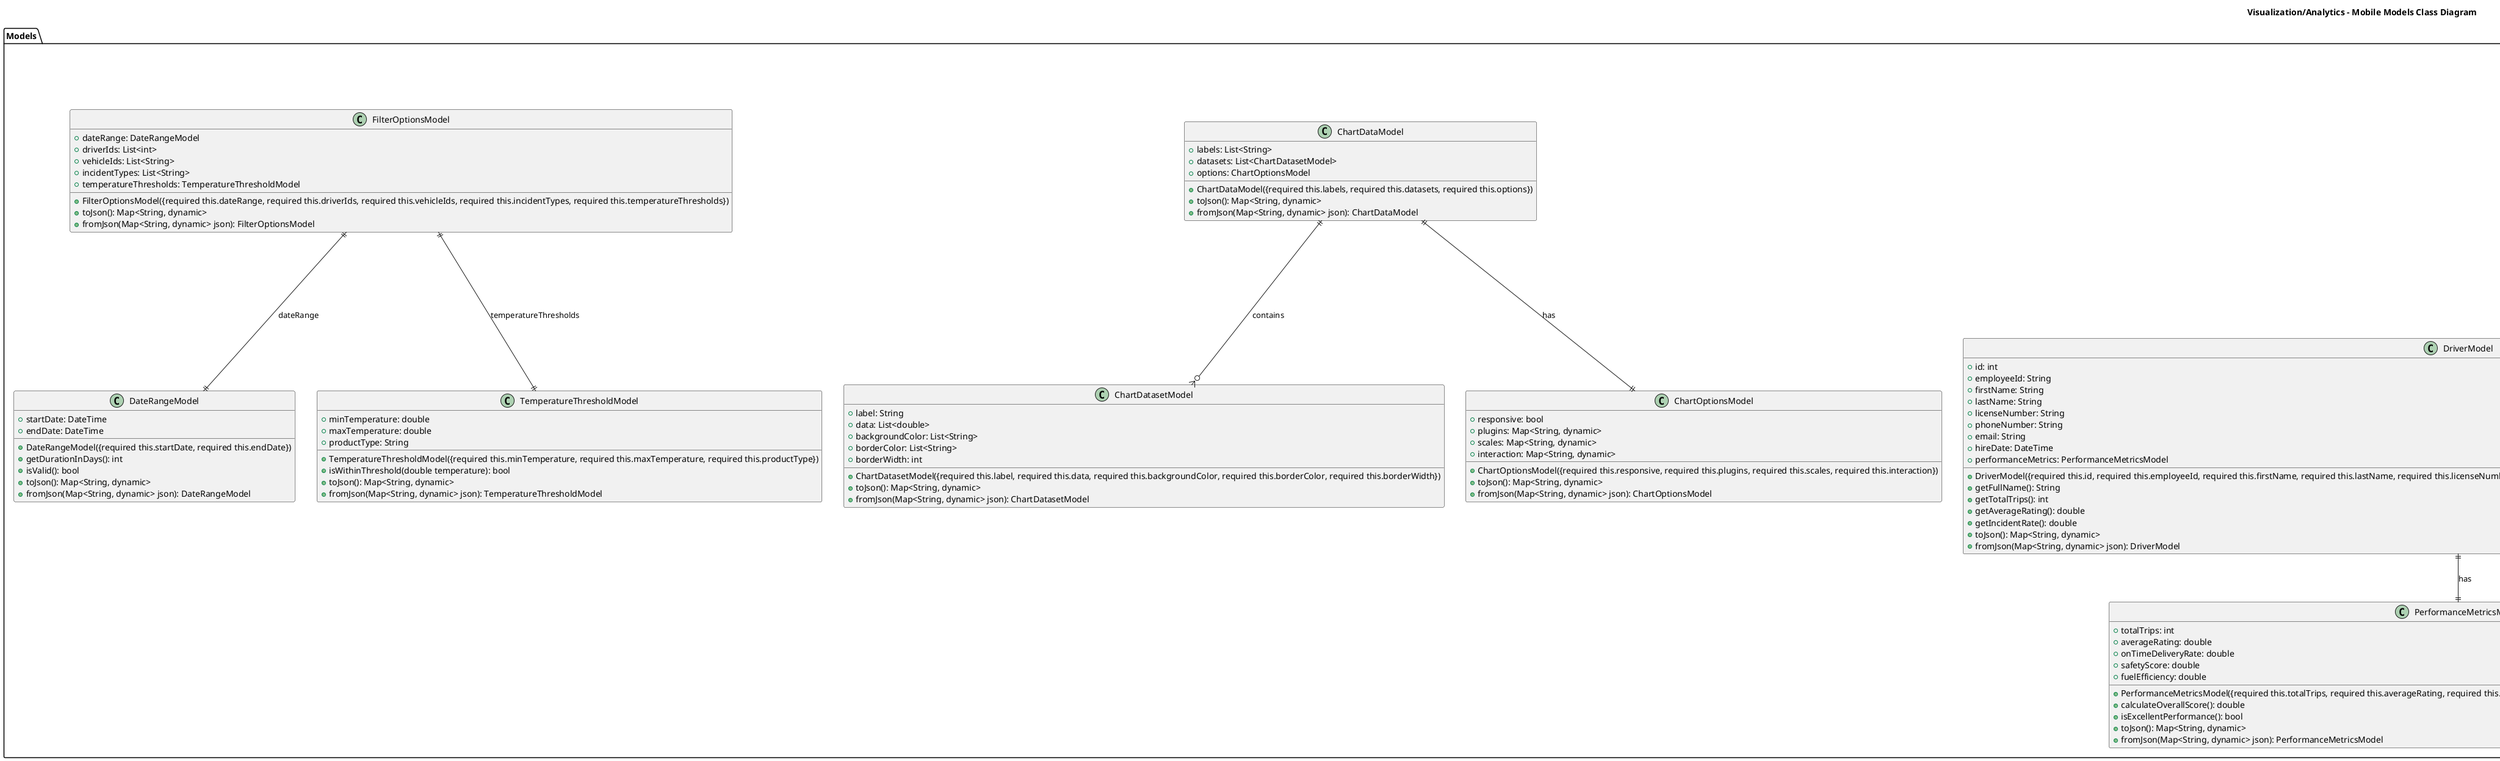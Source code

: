 @startuml Analytics_Mobile_Class_Diagram


title Visualization/Analytics - Mobile Models Class Diagram

package "Models" {
    
    class TripModel {
        +id: int
        +vehicleId: String
        +driverId: int
        +startLocation: LocationModel
        +endLocation: LocationModel
        +startTime: DateTime
        +endTime: DateTime
        +distance: double
        +status: String
        +temperatureReadings: List<TemperatureReadingModel>
        +incidents: List<IncidentModel>
        
        +TripModel({required this.id, required this.vehicleId, required this.driverId, required this.startLocation, required this.endLocation, required this.startTime, required this.endTime, required this.distance, required this.status, required this.temperatureReadings, required this.incidents})
        +calculateDuration(): Duration
        +getAverageTemperature(): double
        +hasTemperatureViolations(): bool
        +getIncidentCount(): int
        +toJson(): Map<String, dynamic>
        +fromJson(Map<String, dynamic> json): TripModel
    }
    
    class DriverModel {
        +id: int
        +employeeId: String
        +firstName: String
        +lastName: String
        +licenseNumber: String
        +phoneNumber: String
        +email: String
        +hireDate: DateTime
        +performanceMetrics: PerformanceMetricsModel
        
        +DriverModel({required this.id, required this.employeeId, required this.firstName, required this.lastName, required this.licenseNumber, required this.phoneNumber, required this.email, required this.hireDate, required this.performanceMetrics})
        +getFullName(): String
        +getTotalTrips(): int
        +getAverageRating(): double
        +getIncidentRate(): double
        +toJson(): Map<String, dynamic>
        +fromJson(Map<String, dynamic> json): DriverModel
    }
    
    class IncidentModel {
        +id: int
        +tripId: int
        +driverId: int
        +type: String
        +severity: String
        +description: String
        +location: LocationModel
        +timestamp: DateTime
        +resolved: bool
        
        +IncidentModel({required this.id, required this.tripId, required this.driverId, required this.type, required this.severity, required this.description, required this.location, required this.timestamp, required this.resolved})
        +isTemperatureRelated(): bool
        +getCriticalityLevel(): int
        +toJson(): Map<String, dynamic>
        +fromJson(Map<String, dynamic> json): IncidentModel
    }
    
    class TemperatureReadingModel {
        +id: int
        +tripId: int
        +temperature: double
        +timestamp: DateTime
        +sensorId: String
        +isAlert: bool
        
        +TemperatureReadingModel({required this.id, required this.tripId, required this.temperature, required this.timestamp, required this.sensorId, required this.isAlert})
        +isWithinThreshold(double min, double max): bool
        +getTemperatureCelsius(): double
        +getTemperatureFahrenheit(): double
        +toJson(): Map<String, dynamic>
        +fromJson(Map<String, dynamic> json): TemperatureReadingModel
    }
    
    class LocationModel {
        +latitude: double
        +longitude: double
        +address: String
        
        +LocationModel({required this.latitude, required this.longitude, required this.address})
        +calculateDistance(LocationModel other): double
        +toJson(): Map<String, dynamic>
        +fromJson(Map<String, dynamic> json): LocationModel
    }
    
    class PerformanceMetricsModel {
        +totalTrips: int
        +averageRating: double
        +onTimeDeliveryRate: double
        +safetyScore: double
        +fuelEfficiency: double
        
        +PerformanceMetricsModel({required this.totalTrips, required this.averageRating, required this.onTimeDeliveryRate, required this.safetyScore, required this.fuelEfficiency})
        +calculateOverallScore(): double
        +isExcellentPerformance(): bool
        +toJson(): Map<String, dynamic>
        +fromJson(Map<String, dynamic> json): PerformanceMetricsModel
    }
    
    class ChartDataModel {
        +labels: List<String>
        +datasets: List<ChartDatasetModel>
        +options: ChartOptionsModel
        
        +ChartDataModel({required this.labels, required this.datasets, required this.options})
        +toJson(): Map<String, dynamic>
        +fromJson(Map<String, dynamic> json): ChartDataModel
    }
    
    class ChartDatasetModel {
        +label: String
        +data: List<double>
        +backgroundColor: List<String>
        +borderColor: List<String>
        +borderWidth: int
        
        +ChartDatasetModel({required this.label, required this.data, required this.backgroundColor, required this.borderColor, required this.borderWidth})
        +toJson(): Map<String, dynamic>
        +fromJson(Map<String, dynamic> json): ChartDatasetModel
    }
    
    class ChartOptionsModel {
        +responsive: bool
        +plugins: Map<String, dynamic>
        +scales: Map<String, dynamic>
        +interaction: Map<String, dynamic>
        
        +ChartOptionsModel({required this.responsive, required this.plugins, required this.scales, required this.interaction})
        +toJson(): Map<String, dynamic>
        +fromJson(Map<String, dynamic> json): ChartOptionsModel
    }
    
    class DashboardSummaryModel {
        +totalTrips: int
        +totalIncidents: int
        +averageTemperature: double
        +topDrivers: List<DriverModel>
        +recentIncidents: List<IncidentModel>
        +temperatureTrends: List<TemperatureReadingModel>
        
        +DashboardSummaryModel({required this.totalTrips, required this.totalIncidents, required this.averageTemperature, required this.topDrivers, required this.recentIncidents, required this.temperatureTrends})
        +toJson(): Map<String, dynamic>
        +fromJson(Map<String, dynamic> json): DashboardSummaryModel
    }
    
    class DateRangeModel {
        +startDate: DateTime
        +endDate: DateTime
        
        +DateRangeModel({required this.startDate, required this.endDate})
        +getDurationInDays(): int
        +isValid(): bool
        +toJson(): Map<String, dynamic>
        +fromJson(Map<String, dynamic> json): DateRangeModel
    }
    
    class FilterOptionsModel {
        +dateRange: DateRangeModel
        +driverIds: List<int>
        +vehicleIds: List<String>
        +incidentTypes: List<String>
        +temperatureThresholds: TemperatureThresholdModel
        
        +FilterOptionsModel({required this.dateRange, required this.driverIds, required this.vehicleIds, required this.incidentTypes, required this.temperatureThresholds})
        +toJson(): Map<String, dynamic>
        +fromJson(Map<String, dynamic> json): FilterOptionsModel
    }
    
    class TemperatureThresholdModel {
        +minTemperature: double
        +maxTemperature: double
        +productType: String
        
        +TemperatureThresholdModel({required this.minTemperature, required this.maxTemperature, required this.productType})
        +isWithinThreshold(double temperature): bool
        +toJson(): Map<String, dynamic>
        +fromJson(Map<String, dynamic> json): TemperatureThresholdModel
    }
}

' Relationships
TripModel ||--|| LocationModel : startLocation
TripModel ||--|| LocationModel : endLocation
TripModel ||--o{ TemperatureReadingModel : contains
TripModel ||--o{ IncidentModel : has
DriverModel ||--|| PerformanceMetricsModel : has
IncidentModel ||--|| LocationModel : occurredAt
ChartDataModel ||--o{ ChartDatasetModel : contains
ChartDataModel ||--|| ChartOptionsModel : has
DashboardSummaryModel ||--o{ DriverModel : topDrivers
DashboardSummaryModel ||--o{ IncidentModel : recentIncidents
DashboardSummaryModel ||--o{ TemperatureReadingModel : temperatureTrends
FilterOptionsModel ||--|| DateRangeModel : dateRange
FilterOptionsModel ||--|| TemperatureThresholdModel : temperatureThresholds

@enduml
        +tripData: TripAnalyticsModel?
        +temperatureChartData: TemperatureChartModel?
        +isLoading: bool
        +filterOptions: TripFilterOptions
        
        +createState(): _TripAnalyticsScreenState
        +initState(): void
        +dispose(): void
        +loadTripAnalytics({required int tripId}): Future<void>
        +onTripSelectionChanged(tripId: int): Future<void>
        +onApplyFilters(filters: TripFilterOptions): Future<void>
        +onExportTripReport(): Future<void>
        +onRefreshData(): Future<void>
        -validateTripId(tripId: int): bool
        -showTripSelectionDialog(): Future<void>
        -navigateToTemperatureDetails(): void
    }
    
    class IncidentsOverviewScreen {
        +incidentData: List<IncidentAnalyticsModel>
        +monthlyStats: List<MonthlyIncidentStats>
        +chartData: IncidentChartModel?
        +selectedYear: int
        +isLoading: bool
        +filterType: IncidentType?
        
        +createState(): _IncidentsOverviewScreenState
        +initState(): void
        +dispose(): void
        +loadIncidentOverview(): Future<void>
        +onYearChanged(year: int): Future<void>
        +onIncidentTypeFilter(type: IncidentType?): Future<void>
        +onSeverityFilter(severity: IncidentSeverity?): Future<void>
        +onExportIncidentReport(): Future<void>
        +onIncidentTap(incident: IncidentAnalyticsModel): void
        -showYearSelectionDialog(): Future<void>
        -showIncidentDetails(incident: IncidentAnalyticsModel): void
    }
    
    class DriversRankingScreen {
        +drivers: List<DriverPerformanceModel>
        +rankingMetric: PerformanceMetric
        +topDriversCount: int
        +isLoading: bool
        +sortBy: String
        +sortAscending: bool
        
        +createState(): _DriversRankingScreenState
        +initState(): void
        +dispose(): void
        +loadDriversRanking(): Future<void>
        +onMetricChanged(metric: PerformanceMetric): Future<void>
        +onTopCountChanged(count: int): Future<void>
        +onSortChanged(column: String): void
        +onDriverTap(driver: DriverPerformanceModel): void
        +onExportDriverReport(): Future<void>
        -sortDrivers(): void
        -showMetricSelectionDialog(): Future<void>
        -navigateToDriverDetails(driverId: int): void
    }
}

package "Chart Widgets" {
    class TemperatureLineChartWidget {
        +chartData: TemperatureChartModel
        +isInteractive: bool
        +showTooltips: bool
        +temperatureThresholds: TemperatureThresholds
        +onChartTap: Function(FlTouchEvent, LineTouchResponse?)?
        
        +TemperatureLineChartWidget({Key? key, required this.chartData, this.isInteractive = true, this.showTooltips = true, required this.temperatureThresholds, this.onChartTap}): super(key: key)
        +build(context: BuildContext): Widget
        +createLineChartData(): LineChartData
        +getLineBarsData(): List<LineChartBarData>
        +createTooltipData(): LineTouchTooltipData?
        -configureChartStyle(): FlBorderData
        -getTemperatureColors(): List<Color>
        -formatTemperatureValue(value: double): String
    }
    
    class IncidentsBarChartWidget {
        +chartData: IncidentChartModel
        +groupBy: IncidentGroupBy
        +showLegend: bool
        +onBarTap: Function(FlTouchEvent, BarTouchResponse?)?
        
        +IncidentsBarChartWidget({Key? key, required this.chartData, this.groupBy = IncidentGroupBy.month, this.showLegend = true, this.onBarTap}): super(key: key)
        +build(context: BuildContext): Widget
        +createBarChartData(): BarChartData
        +getBarGroups(): List<BarChartGroupData>
        +createTooltipData(): BarTouchTooltipData?
        -configureBarChartStyle(): FlBorderData
        -getIncidentColors(): List<Color>
        -formatIncidentValue(value: double): String
    }
    
    class CustomTooltipWidget {
        +content: TooltipContent
        +position: Offset
        +isVisible: bool
        +backgroundColor: Color
        +textColor: Color
        +borderRadius: double
        
        +CustomTooltipWidget({Key? key, required this.content, required this.position, this.isVisible = false, this.backgroundColor = Colors.black87, this.textColor = Colors.white, this.borderRadius = 8.0}): super(key: key)
        +build(context: BuildContext): Widget
        +show({required TooltipContent content, required Offset position}): void
        +hide(): void
        +updatePosition(position: Offset): void
        -buildTooltipContent(): Widget
        -calculateTooltipPosition(): Offset
    }
}

package "BLoCs for State Management" {
    class TripAnalyticsBloc {
        +tripAnalyticsRepository: TripAnalyticsRepository
        +currentState: TripAnalyticsState
        
        +TripAnalyticsBloc({required this.tripAnalyticsRepository}): super(TripAnalyticsInitial())
        +add(event: TripAnalyticsEvent): void
        +mapEventToState(event: TripAnalyticsEvent): Stream<TripAnalyticsState>
        -onTripAnalyticsRequested(event: TripAnalyticsRequested): Future<void>
        -onTemperatureAnalyticsRequested(event: TemperatureAnalyticsRequested): Future<void>
        -onTripFilterChanged(event: TripFilterChanged): Future<void>
        -onTripAnalyticsRefreshRequested(event: TripAnalyticsRefreshRequested): Future<void>
        -handleTripAnalyticsError(error: Exception): void
    }
    
    class IncidentAnalyticsBloc {
        +incidentAnalyticsRepository: IncidentAnalyticsRepository
        +currentState: IncidentAnalyticsState
        
        +IncidentAnalyticsBloc({required this.incidentAnalyticsRepository}): super(IncidentAnalyticsInitial())
        +add(event: IncidentAnalyticsEvent): void
        +mapEventToState(event: IncidentAnalyticsEvent): Stream<IncidentAnalyticsState>
        -onIncidentAnalyticsRequested(event: IncidentAnalyticsRequested): Future<void>
        -onMonthlyStatsRequested(event: MonthlyStatsRequested): Future<void>
        -onIncidentFilterChanged(event: IncidentFilterChanged): Future<void>
        -onIncidentAnalyticsRefreshRequested(event: IncidentAnalyticsRefreshRequested): Future<void>
        -handleIncidentAnalyticsError(error: Exception): void
    }
    
    class DriverAnalyticsBloc {
        +driverAnalyticsRepository: DriverAnalyticsRepository
        +currentState: DriverAnalyticsState
        
        +DriverAnalyticsBloc({required this.driverAnalyticsRepository}): super(DriverAnalyticsInitial())
        +add(event: DriverAnalyticsEvent): void
        +mapEventToState(event: DriverAnalyticsEvent): Stream<DriverAnalyticsState>
        -onDriverPerformanceRequested(event: DriverPerformanceRequested): Future<void>
        -onTopDriversRequested(event: TopDriversRequested): Future<void>
        -onDriverTrendsRequested(event: DriverTrendsRequested): Future<void>
        -onDriverAnalyticsRefreshRequested(event: DriverAnalyticsRefreshRequested): Future<void>
        -handleDriverAnalyticsError(error: Exception): void
    }
    
    class ChartConfigBloc {
        +chartConfigService: ChartConfigService
        +currentState: ChartConfigState
        
        +ChartConfigBloc({required this.chartConfigService}): super(ChartConfigInitial())
        +add(event: ChartConfigEvent): void
        +mapEventToState(event: ChartConfigEvent): Stream<ChartConfigState>
        -onChartConfigLoadRequested(event: ChartConfigLoadRequested): Future<void>
        -onChartConfigUpdateRequested(event: ChartConfigUpdateRequested): Future<void>
        -onChartThemeChanged(event: ChartThemeChanged): Future<void>
        -handleChartConfigError(error: Exception): void
    }
}

package "Services" {
    class AnalyticsService {
        +analyticsApiService: AnalyticsApiService
        +dataTransformationService: DataTransformationService
        
        +AnalyticsService({required this.analyticsApiService, required this.dataTransformationService})
        +getTripAnalytics({required DateRange dateRange, int? tripId}): Future<TripAnalyticsResponse>
        +getTemperatureAnalytics({required int tripId}): Future<TemperatureAnalyticsResponse>
        +getIncidentAnalytics({required DateRange dateRange}): Future<IncidentAnalyticsResponse>
        +getMonthlyIncidentStats({required int year}): Future<List<MonthlyIncidentStats>>
        +getDriverPerformance({required int driverId, required DateRange dateRange}): Future<DriverPerformanceResponse>
        +getTopDrivers({required int limit, required PerformanceMetric metric}): Future<List<DriverRankingResponse>>
        +exportAnalyticsData({required ExportRequest request}): Future<Uint8List>
        -handleAnalyticsError(error: Exception): Exception
        -validateAnalyticsRequest(request: AnalyticsRequest): bool
    }
    
    class ChartRenderingService {
        +colorSchemeService: ColorSchemeService
        +formatUtilityService: FormatUtilityService
        
        +ChartRenderingService({required this.colorSchemeService, required this.formatUtilityService})
        +createLineChartData({required List<ChartDataPoint> dataPoints, required ChartConfigModel config}): LineChartData
        +createBarChartData({required Map<String, double> data, required ChartConfigModel config}): BarChartData
        +configureChartInteractions({required ChartType chartType}): TouchCallback
        +applyChartTheme({required ChartData chartData, required ChartTheme theme}): ChartData
        +generateChartImage({required Widget chartWidget}): Future<Uint8List>
        +optimizeChartPerformance({required ChartData chartData}): ChartData
        -validateChartData(chartData: ChartData): bool
        -calculateChartDimensions(screenSize: Size): ChartDimensions
    }
    
    class DataTransformationService {
        +transformTripDataForChart({required List<TripAnalyticsModel> tripData}): TemperatureChartModel
        +transformIncidentDataForChart({required List<IncidentAnalyticsModel> incidentData}): IncidentChartModel
        +transformDriverDataForChart({required List<DriverPerformanceModel> driverData}): DriverChartModel
        +aggregateDataByTimeInterval({required List<dynamic> data, required TimeInterval interval}): List<AggregatedDataPoint>
        +filterDataByDateRange({required List<dynamic> data, required DateRange dateRange}): List<dynamic>
        +normalizeDataForMobileVisualization({required List<double> data}): List<double>
        +calculateMobileDataStatistics({required List<double> data}): MobileDataStatistics
        +detectDataAnomaliesForMobile({required List<double> data}): List<DataAnomaly>
        -validateTransformationData(data: List<dynamic>): bool
        -interpolateMissingDataPoints(data: List<dynamic>): List<dynamic>
        -optimizeDataForMobileRendering(data: List<dynamic>): List<dynamic>
    }
}

package "HTTP and API Services" {
    class AnalyticsApiService {
        +dio: Dio
        +baseUrl: String
        +authInterceptor: AuthInterceptor
        
        +AnalyticsApiService({required this.baseUrl})
        +getTripAnalytics({required String endpoint, required Map<String, dynamic> queryParams}): Future<Response<Map<String, dynamic>>>
        +getIncidentAnalytics({required String endpoint, required Map<String, dynamic> queryParams}): Future<Response<Map<String, dynamic>>>
        +getDriverAnalytics({required String endpoint, required Map<String, dynamic> queryParams}): Future<Response<Map<String, dynamic>>>
        +exportAnalyticsReport({required String endpoint, required ExportRequest request}): Future<Response<List<int>>>
        +uploadAnalyticsData({required String endpoint, required FormData data}): Future<Response<Map<String, dynamic>>>
        -buildRequestHeaders(): Map<String, String>
        -handleApiError(error: DioError): Exception
        -retryRequest({required RequestOptions requestOptions, required int maxRetries}): Future<Response>
    }
}

package "Local Storage Services" {
    class AnalyticsCacheService {
        +database: Database?
        +databaseName: String
        +cacheExpirationHours: int
        
        +AnalyticsCacheService()
        +initDatabase(): Future<void>
        +cacheTripAnalytics({required String key, required TripAnalyticsModel data}): Future<void>
        +getCachedTripAnalytics({required String key}): Future<TripAnalyticsModel?>
        +cacheIncidentAnalytics({required String key, required IncidentAnalyticsModel data}): Future<void>
        +getCachedIncidentAnalytics({required String key}): Future<IncidentAnalyticsModel?>
        +cacheDriverAnalytics({required String key, required DriverPerformanceModel data}): Future<void>
        +getCachedDriverAnalytics({required String key}): Future<DriverPerformanceModel?>
        +clearExpiredCache(): Future<void>
        +clearAllCache(): Future<void>
        +getCacheSize(): Future<int>
        -isDataExpired(timestamp: DateTime): bool
        -generateCacheKey(params: Map<String, dynamic>): String
    }
    
    class ChartConfigService {
        +preferences: SharedPreferences?
        
        +ChartConfigService()
        +initPreferences(): Future<void>
        +saveChartConfig({required String chartType, required ChartConfigModel config}): Future<bool>
        +getChartConfig({required String chartType}): Future<ChartConfigModel?>
        +saveChartTheme({required ChartTheme theme}): Future<bool>
        +getChartTheme(): Future<ChartTheme>
        +saveChartInteractionSettings({required ChartInteractionSettings settings}): Future<bool>
        +getChartInteractionSettings(): Future<ChartInteractionSettings>
        +resetChartConfigToDefaults(): Future<bool>
        +exportChartConfigurations(): Future<Map<String, dynamic>>
        +importChartConfigurations({required Map<String, dynamic> configs}): Future<bool>
        -serializeChartConfig(config: ChartConfigModel): String
        -deserializeChartConfig(configString: String): ChartConfigModel
    }
}

package "Repositories" {
    class TripAnalyticsRepository {
        +analyticsService: AnalyticsService
        +analyticsCacheService: AnalyticsCacheService
        
        +TripAnalyticsRepository({required this.analyticsService, required this.analyticsCacheService})
        +getTripAnalytics({required DateRange dateRange, int? tripId}): Future<TripAnalyticsModel>
        +getTemperatureAnalytics({required int tripId}): Future<TemperatureAnalyticsModel>
        +getTripsByDateRange({required DateRange dateRange, required PaginationParams params}): Future<PageResponse<TripSummaryModel>>
        +getTripsWithIncidents({required DateRange dateRange}): Future<List<TripIncidentModel>>
        +getTemperatureAlerts({required int tripId}): Future<List<TemperatureAlertModel>>
        +cacheTripAnalyticsData({required String key, required TripAnalyticsModel data}): Future<void>
        +getCachedTripAnalyticsData({required String key}): Future<TripAnalyticsModel?>
        +refreshTripAnalyticsCache(): Future<void>
        -shouldUseCachedData(key: String): Future<bool>
        -mergeCachedAndFreshData(cached: TripAnalyticsModel?, fresh: TripAnalyticsModel): TripAnalyticsModel
    }
    
    class IncidentAnalyticsRepository {
        +analyticsService: AnalyticsService
        +analyticsCacheService: AnalyticsCacheService
        
        +IncidentAnalyticsRepository({required this.analyticsService, required this.analyticsCacheService})
        +getIncidentAnalytics({required DateRange dateRange}): Future<IncidentAnalyticsModel>
        +getMonthlyIncidentStats({required int year}): Future<List<MonthlyIncidentStats>>
        +getIncidentsByType({required DateRange dateRange}): Future<Map<IncidentType, int>>
        +getIncidentTrends({required AnalyticsPeriod period}): Future<IncidentTrendsModel>
        +getIncidentSeverityDistribution(): Future<Map<IncidentSeverity, int>>
        +cacheIncidentAnalyticsData({required String key, required IncidentAnalyticsModel data}): Future<void>
        +getCachedIncidentAnalyticsData({required String key}): Future<IncidentAnalyticsModel?>
        +refreshIncidentAnalyticsCache(): Future<void>
        -shouldUseCachedData(key: String): Future<bool>
        -mergeCachedAndFreshData(cached: IncidentAnalyticsModel?, fresh: IncidentAnalyticsModel): IncidentAnalyticsModel
    }
    
    class DriverAnalyticsRepository {
        +analyticsService: AnalyticsService
        +analyticsCacheService: AnalyticsCacheService
        
        +DriverAnalyticsRepository({required this.analyticsService, required this.analyticsCacheService})
        +getDriverPerformance({required int driverId, required DateRange dateRange}): Future<DriverPerformanceModel>
        +getTopDrivers({required int limit, required PerformanceMetric metric}): Future<List<DriverRankingModel>>
        +getDriverTrends({required int driverId, required AnalyticsPeriod period}): Future<DriverTrendsModel>
        +getDriverIncidentStats({required int driverId, required DateRange dateRange}): Future<DriverIncidentStatsModel>
        +getAllDriversPerformance({required DateRange dateRange, required PaginationParams params}): Future<PageResponse<DriverPerformanceModel>>
        +cacheDriverAnalyticsData({required String key, required DriverPerformanceModel data}): Future<void>
        +getCachedDriverAnalyticsData({required String key}): Future<DriverPerformanceModel?>
        +refreshDriverAnalyticsCache(): Future<void>
        -shouldUseCachedData(key: String): Future<bool>
        -mergeCachedAndFreshData(cached: DriverPerformanceModel?, fresh: DriverPerformanceModel): DriverPerformanceModel
    }
}

package "Data Models" {
    class TripAnalyticsModel {
        +id: int
        +driverId: int
        +driverName: String
        +routeId: int
        +routeName: String
        +vehicleId: int
        +startTime: DateTime
        +endTime: DateTime
        +status: TripStatus
        +distance: double
        +duration: Duration
        +averageSpeed: double
        +maxSpeed: double
        +fuelConsumption: double
        +incidentCount: int
        +temperatureViolations: int
        +temperatureData: List<TemperatureDataPoint>
        
        +TripAnalyticsModel({required this.id, required this.driverId, required this.driverName, required this.routeId, required this.routeName, required this.vehicleId, required this.startTime, required this.endTime, required this.status, required this.distance, required this.duration, required this.averageSpeed, required this.maxSpeed, required this.fuelConsumption, required this.incidentCount, required this.temperatureViolations, required this.temperatureData})
        +factory TripAnalyticsModel.fromJson(Map<String, dynamic> json): TripAnalyticsModel
        +toJson(): Map<String, dynamic>
        +copyWith({int? id, int? driverId, String? driverName, int? routeId, String? routeName, int? vehicleId, DateTime? startTime, DateTime? endTime, TripStatus? status, double? distance, Duration? duration, double? averageSpeed, double? maxSpeed, double? fuelConsumption, int? incidentCount, int? temperatureViolations, List<TemperatureDataPoint>? temperatureData}): TripAnalyticsModel
        +get durationInHours(): double
        +get hasTemperatureIssues(): bool
        +get averageTemperature(): double
    }
    
    class IncidentAnalyticsModel {
        +id: int
        +tripId: int
        +type: IncidentType
        +severity: IncidentSeverity
        +description: String
        +location: GeoLocation
        +timestamp: DateTime
        +resolved: bool
        +resolutionTime: DateTime?
        +resolutionDuration: Duration?
        +driverName: String
        +vehiclePlateNumber: String
        
        +IncidentAnalyticsModel({required this.id, required this.tripId, required this.type, required this.severity, required this.description, required this.location, required this.timestamp, required this.resolved, this.resolutionTime, this.resolutionDuration, required this.driverName, required this.vehiclePlateNumber})
        +factory IncidentAnalyticsModel.fromJson(Map<String, dynamic> json): IncidentAnalyticsModel
        +toJson(): Map<String, dynamic>
        +copyWith({int? id, int? tripId, IncidentType? type, IncidentSeverity? severity, String? description, GeoLocation? location, DateTime? timestamp, bool? resolved, DateTime? resolutionTime, Duration? resolutionDuration, String? driverName, String? vehiclePlateNumber}): IncidentAnalyticsModel
        +get isResolved(): bool
        +get resolutionTimeInHours(): double?
        +get severityLevel(): int
    }
    
    class DriverPerformanceModel {
        +id: int
        +employeeId: String
        +firstName: String
        +lastName: String
        +licenseNumber: String
        +experience: int
        +performanceScore: double
        +totalTrips: int
        +totalIncidents: int
        +averageRating: double
        +totalDistance: double
        +totalDrivingHours: double
        +fuelEfficiency: double
        +safetyScore: double
        +punctualityScore: double
        +isActive: bool
        
        +DriverPerformanceModel({required this.id, required this.employeeId, required this.firstName, required this.lastName, required this.licenseNumber, required this.experience, required this.performanceScore, required this.totalTrips, required this.totalIncidents, required this.averageRating, required this.totalDistance, required this.totalDrivingHours, required this.fuelEfficiency, required this.safetyScore, required this.punctualityScore, required this.isActive})
        +factory DriverPerformanceModel.fromJson(Map<String, dynamic> json): DriverPerformanceModel
        +toJson(): Map<String, dynamic>
        +copyWith({int? id, String? employeeId, String? firstName, String? lastName, String? licenseNumber, int? experience, double? performanceScore, int? totalTrips, int? totalIncidents, double? averageRating, double? totalDistance, double? totalDrivingHours, double? fuelEfficiency, double? safetyScore, double? punctualityScore, bool? isActive}): DriverPerformanceModel
        +get fullName(): String
        +get incidentRate(): double
        +get averageDistancePerTrip(): double
        +get overallRanking(): DriverRank
    }
    
    class TemperatureChartModel {
        +labels: List<String>
        +temperatureData: List<TemperatureDataPoint>
        +thresholds: TemperatureThresholds
        +alerts: List<TemperatureAlertModel>
        +chartConfig: ChartConfigModel
        
        +TemperatureChartModel({required this.labels, required this.temperatureData, required this.thresholds, required this.alerts, required this.chartConfig})
        +factory TemperatureChartModel.fromJson(Map<String, dynamic> json): TemperatureChartModel
        +toJson(): Map<String, dynamic>
        +copyWith({List<String>? labels, List<TemperatureDataPoint>? temperatureData, TemperatureThresholds? thresholds, List<TemperatureAlertModel>? alerts, ChartConfigModel? chartConfig}): TemperatureChartModel
        +get hasTemperatureViolations(): bool
        +get averageTemperature(): double
        +get temperatureRange(): TemperatureRange
    }
    
    class ChartConfigModel {
        +chartType: ChartType
        +title: String
        +showGrid: bool
        +showLegend: bool
        +showTooltips: bool
        +enableInteraction: bool
        +colorScheme: ChartColorScheme
        +animationDuration: Duration
        +backgroundColor: Color
        +gridColor: Color
        +textColor: Color
        
        +ChartConfigModel({required this.chartType, required this.title, this.showGrid = true, this.showLegend = true, this.showTooltips = true, this.enableInteraction = true, required this.colorScheme, this.animationDuration = const Duration(milliseconds: 500), this.backgroundColor = Colors.white, this.gridColor = Colors.grey, this.textColor = Colors.black})
        +factory ChartConfigModel.fromJson(Map<String, dynamic> json): ChartConfigModel
        +toJson(): Map<String, dynamic>
        +copyWith({ChartType? chartType, String? title, bool? showGrid, bool? showLegend, bool? showTooltips, bool? enableInteraction, ChartColorScheme? colorScheme, Duration? animationDuration, Color? backgroundColor, Color? gridColor, Color? textColor}): ChartConfigModel
        +factory ChartConfigModel.defaultConfig(ChartType chartType): ChartConfigModel
        +get isValidConfig(): bool
    }
}

package "Filter and Search Widgets" {
    class DateRangePickerWidget {
        +initialDateRange: DateRange?
        +onDateRangeChanged: Function(DateRange)
        +predefinedRanges: List<PredefinedDateRange>
        +maxDate: DateTime
        +minDate: DateTime
        
        +DateRangePickerWidget({Key? key, this.initialDateRange, required this.onDateRangeChanged, this.predefinedRanges = const [], required this.maxDate, required this.minDate}): super(key: key)
        +createState(): _DateRangePickerWidgetState
        +build(context: BuildContext): Widget
        +showDateRangePicker(): Future<void>
        +onPredefinedRangeSelected(range: PredefinedDateRange): void
        +onCustomDateRangeSelected(startDate: DateTime, endDate: DateTime): void
        -validateDateRange(startDate: DateTime, endDate: DateTime): bool
        -formatDateRange(dateRange: DateRange): String
    }
    
    class TripFilterWidget {
        +filterOptions: TripFilterOptions
        +onFilterChanged: Function(TripFilterOptions)
        +availableDrivers: List<DriverOption>
        +availableRoutes: List<RouteOption>
        +availableStatuses: List<TripStatus>
        
        +TripFilterWidget({Key? key, required this.filterOptions, required this.onFilterChanged, required this.availableDrivers, required this.availableRoutes, required this.availableStatuses}): super(key: key)
        +createState(): _TripFilterWidgetState
        +build(context: BuildContext): Widget
        +onDriverSelectionChanged(driverIds: List<int>): void
        +onRouteSelectionChanged(routeIds: List<int>): void
        +onStatusSelectionChanged(statuses: List<TripStatus>): void
        +onResetFilters(): void
        +onApplyFilters(): void
        -validateFilters(): bool
        -buildFilterSection(title: String, content: Widget): Widget
    }
    
    class SearchWidget {
        +searchQuery: String
        +onSearchChanged: Function(String)
        +searchPlaceholder: String
        +isSearching: bool
        +searchResults: List<SearchResult>
        +onResultSelected: Function(SearchResult)?
        
        +SearchWidget({Key? key, this.searchQuery = '', required this.onSearchChanged, this.searchPlaceholder = 'Search...', this.isSearching = false, this.searchResults = const [], this.onResultSelected}): super(key: key)
        +createState(): _SearchWidgetState
        +build(context: BuildContext): Widget
        +onSearchSubmitted(query: String): void
        +onSearchCleared(): void
        +onResultTap(result: SearchResult): void
        -debounceSearch(query: String): void
        -buildSearchResults(): Widget
        -highlightSearchTerm(text: String, searchTerm: String): Widget
    }
}

package "Utility Services" {
    class ExportService {
        +exportToCsv({required List<Map<String, dynamic>> data, required String filename}): Future<void>
        +exportToPdf({required String title, required String content, required String filename}): Future<void>
        +exportChartAsImage({required Widget chartWidget, required String filename}): Future<void>
        +shareAnalyticsReport({required AnalyticsReportData reportData}): Future<void>
        +saveToDevice({required Uint8List data, required String filename, required String mimeType}): Future<bool>
        +generateAnalyticsReport({required AnalyticsReportData data}): Future<AnalyticsReport>
        -formatDataForExport(data: List<Map<String, dynamic>>): String
        -generatePdfDocument(title: String, content: String): Future<Uint8List>
        -captureWidgetAsImage(widget: Widget): Future<Uint8List>
        -getDeviceStoragePath(): Future<String>
    }
    
    class ColorSchemeService {
        +primaryColors: List<Color>
        +secondaryColors: List<Color>
        +gradientColors: List<LinearGradient>
        +currentTheme: ColorTheme
        
        +ColorSchemeService()
        +getColorForChart({required ChartType chartType}): List<Color>
        +getColorForSeries({required int seriesIndex}): Color
        +getGradientForChart({required ChartType chartType}): LinearGradient
        +getTemperatureColors(): TemperatureColorScale
        +getIncidentSeverityColors(): Map<IncidentSeverity, Color>
        +getStatusColors(): Map<String, Color>
        +generateColorPalette({required int count, Color? baseColor}): List<Color>
        +applyColorTheme({required ColorTheme theme}): void
        +getContrastColor({required Color backgroundColor}): Color
        -interpolateColors(color1: Color, color2: Color, ratio: double): Color
        -adjustColorOpacity(color: Color, opacity: double): Color
    }
    
    class FormatUtilityService {
        +formatTemperature({required double value, String unit = '°C', int decimals = 1}): String
        +formatDistance({required double value, String unit = 'km', int decimals = 2}): String
        +formatDuration({required Duration duration}): String
        +formatDateTime({required DateTime dateTime, String format = 'dd/MM/yyyy HH:mm'}): String
        +formatNumber({required double value, int decimals = 2, bool useThousandsSeparator = true}): String
        +formatPercentage({required double value, int decimals = 1}): String
        +formatFileSize({required int sizeInBytes}): String
        +parseFormattedNumber({required String formattedNumber}): double?
        +validateNumericInput({required String input}): bool
        -getLocalizedNumberFormat(): NumberFormat
        -getLocalizedDateFormat(String pattern): DateFormat
    }
}

package "Helpers" {
    class ChartInteractionHelper {
        +handleChartTap({required FlTouchEvent touchEvent, required ChartTouchResponse? touchResponse, required ChartType chartType}): void
        +handleChartPan({required DragUpdateDetails details, required ChartType chartType}): void
        +handleChartZoom({required ScaleUpdateDetails details, required ChartType chartType}): void
        +showChartTooltip({required TooltipContent content, required Offset position, required BuildContext context}): void
        +hideChartTooltip({required BuildContext context}): void
        +calculateTouchPosition({required FlTouchEvent touchEvent}): Offset
        +determineChartRegion({required Offset position, required Size chartSize}): ChartRegion
        +enableChartInteractions({required ChartType chartType}): bool
        -validateTouchInput(touchEvent: FlTouchEvent): bool
        -handleTouchFeedback(): void
    }
    
    class AnalyticsCalculationHelper {
        +calculatePercentageChange({required double oldValue, required double newValue}): double
        +calculateAverage({required List<double> values}): double
        +calculateMedian({required List<double> values}): double
        +calculateStandardDeviation({required List<double> values}): double
        +calculatePercentile({required List<double> values, required double percentile}): double
        +calculateTrend({required List<DataPoint> dataPoints}): TrendDirection
        +calculateCorrelation({required List<double> xValues, required List<double> yValues}): double
        +identifyOutliers({required List<double> values}): List<OutlierPoint>
        +calculateMovingAverage({required List<double> values, required int windowSize}): List<double>
        +calculateGrowthRate({required List<double> values}): double
        +smoothData({required List<double> values, required int smoothingFactor}): List<double>
        -validateCalculationInput(values: List<double>): bool
        -handleDivisionByZero(numerator: double, denominator: double): double
    }
}

package "Custom UI Components" {
    class AnalyticsCardWidget {
        +title: String
        +value: String
        +subtitle: String?
        +icon: IconData?
        +color: Color
        +onTap: VoidCallback?
        +isLoading: bool
        
        +AnalyticsCardWidget({Key? key, required this.title, required this.value, this.subtitle, this.icon, this.color = Colors.blue, this.onTap, this.isLoading = false}): super(key: key)
        +build(context: BuildContext): Widget
        -buildCardContent(): Widget
        -buildLoadingIndicator(): Widget
        -buildCardIcon(): Widget?
    }
    
    class MetricDisplayWidget {
        +metricName: String
        +metricValue: String
        +changePercentage: double?
        +isPositiveChange: bool
        +showTrend: bool
        +compactMode: bool
        
        +MetricDisplayWidget({Key? key, required this.metricName, required this.metricValue, this.changePercentage, this.isPositiveChange = true, this.showTrend = true, this.compactMode = false}): super(key: key)
        +build(context: BuildContext): Widget
        -buildTrendIndicator(): Widget
        -buildMetricValue(): Widget
        -buildChangeIndicator(): Widget
        -getTrendColor(): Color
    }
    
    class LoadingIndicatorWidget {
        +message: String?
        +size: double
        +color: Color?
        +showMessage: bool
        
        +LoadingIndicatorWidget({Key? key, this.message, this.size = 50.0, this.color, this.showMessage = true}): super(key: key)
        +build(context: BuildContext): Widget
        -buildLoadingAnimation(): Widget
        -buildLoadingMessage(): Widget?
    }
}

' Relationships
AnalyticsDashboardScreen --> TripAnalyticsBloc
AnalyticsDashboardScreen --> IncidentAnalyticsBloc
AnalyticsDashboardScreen --> DriverAnalyticsBloc

TripAnalyticsScreen --> TripAnalyticsBloc
TripAnalyticsScreen --> TemperatureLineChartWidget
IncidentsOverviewScreen --> IncidentAnalyticsBloc
IncidentsOverviewScreen --> IncidentsBarChartWidget
DriversRankingScreen --> DriverAnalyticsBloc

TemperatureLineChartWidget --> CustomTooltipWidget
IncidentsBarChartWidget --> CustomTooltipWidget
TemperatureLineChartWidget --> ChartConfigBloc

TripAnalyticsBloc --> TripAnalyticsRepository
IncidentAnalyticsBloc --> IncidentAnalyticsRepository
DriverAnalyticsBloc --> DriverAnalyticsRepository
ChartConfigBloc --> ChartConfigService

TripAnalyticsRepository --> AnalyticsService
TripAnalyticsRepository --> AnalyticsCacheService
IncidentAnalyticsRepository --> AnalyticsService
IncidentAnalyticsRepository --> AnalyticsCacheService
DriverAnalyticsRepository --> AnalyticsService
DriverAnalyticsRepository --> AnalyticsCacheService

AnalyticsService --> AnalyticsApiService
AnalyticsService --> DataTransformationService
ChartRenderingService --> ColorSchemeService
ChartRenderingService --> FormatUtilityService

AnalyticsDashboardScreen --> DateRangePickerWidget
TripAnalyticsScreen --> TripFilterWidget
AnalyticsDashboardScreen --> SearchWidget

AnalyticsDashboardScreen --> ExportService
AnalyticsService --> TripAnalyticsModel
AnalyticsService --> IncidentAnalyticsModel
AnalyticsService --> DriverPerformanceModel
ChartRenderingService --> TemperatureChartModel
ChartRenderingService --> ChartConfigModel

TemperatureLineChartWidget --> ChartInteractionHelper
IncidentsBarChartWidget --> ChartInteractionHelper
AnalyticsCalculationHelper --> FormatUtilityService

AnalyticsDashboardScreen --> AnalyticsCardWidget
DriversRankingScreen --> MetricDisplayWidget
AnalyticsDashboardScreen --> LoadingIndicatorWidget

@enduml